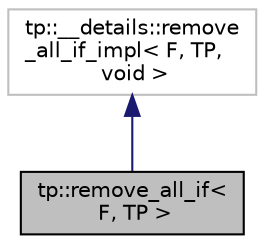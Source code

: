 digraph "tp::remove_all_if&lt; F, TP &gt;"
{
 // LATEX_PDF_SIZE
  edge [fontname="Helvetica",fontsize="10",labelfontname="Helvetica",labelfontsize="10"];
  node [fontname="Helvetica",fontsize="10",shape=record];
  Node1 [label="tp::remove_all_if\<\l F, TP \>",height=0.2,width=0.4,color="black", fillcolor="grey75", style="filled", fontcolor="black",tooltip=" "];
  Node2 -> Node1 [dir="back",color="midnightblue",fontsize="10",style="solid",fontname="Helvetica"];
  Node2 [label="tp::__details::remove\l_all_if_impl\< F, TP,\l void \>",height=0.2,width=0.4,color="grey75", fillcolor="white", style="filled",tooltip=" "];
}
